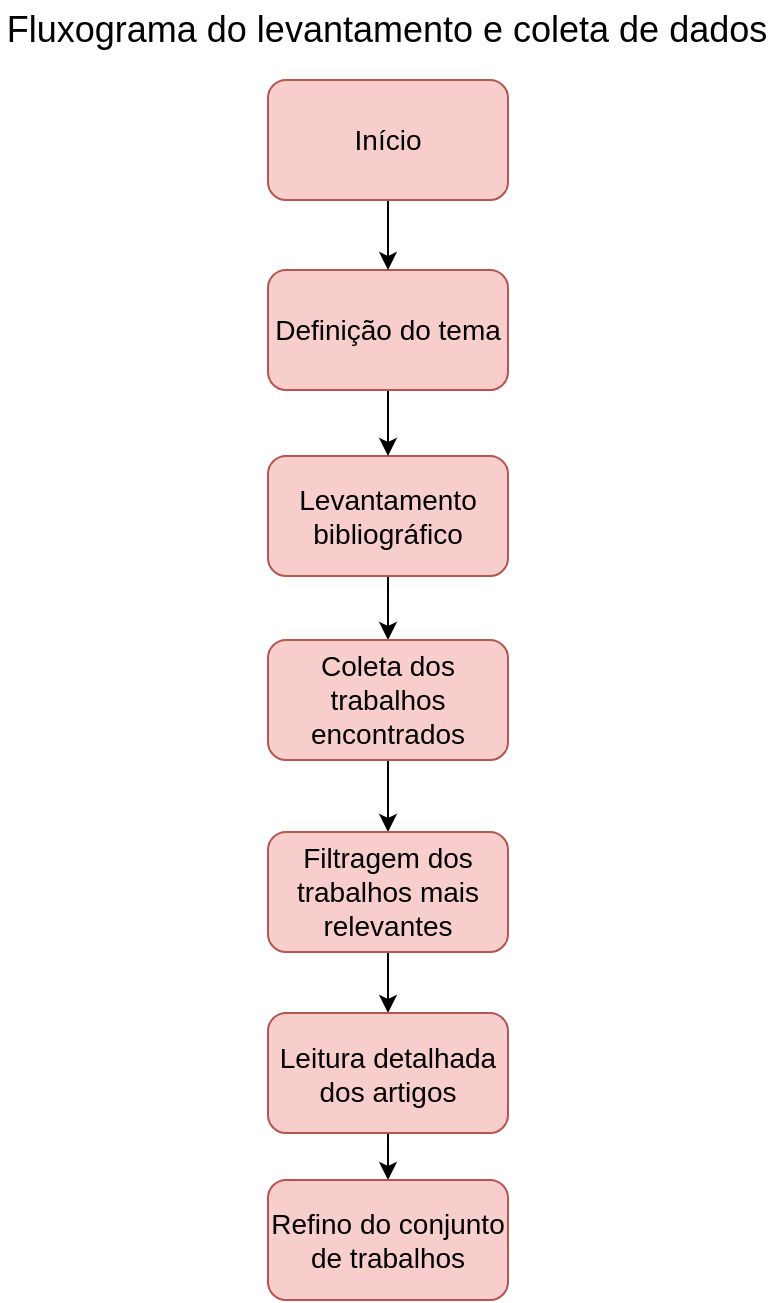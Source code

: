 <mxfile version="26.2.10">
  <diagram name="Page-1" id="c7558073-3199-34d8-9f00-42111426c3f3">
    <mxGraphModel dx="1332" dy="729" grid="1" gridSize="10" guides="1" tooltips="1" connect="1" arrows="1" fold="1" page="1" pageScale="1" pageWidth="826" pageHeight="1169" background="none" math="0" shadow="0">
      <root>
        <mxCell id="0" />
        <mxCell id="1" parent="0" />
        <mxCell id="NErnlqf0GAWsiSf0F0_Z-100" value="" style="edgeStyle=orthogonalEdgeStyle;rounded=0;orthogonalLoop=1;jettySize=auto;html=1;" edge="1" parent="1" source="NErnlqf0GAWsiSf0F0_Z-97" target="NErnlqf0GAWsiSf0F0_Z-99">
          <mxGeometry relative="1" as="geometry" />
        </mxCell>
        <mxCell id="NErnlqf0GAWsiSf0F0_Z-97" value="&lt;font style=&quot;font-size: 14px;&quot;&gt;Levantamento bibliográfico&lt;/font&gt;" style="rounded=1;whiteSpace=wrap;html=1;fillColor=#f8cecc;strokeColor=#b85450;" vertex="1" parent="1">
          <mxGeometry x="353" y="248" width="120" height="60" as="geometry" />
        </mxCell>
        <mxCell id="NErnlqf0GAWsiSf0F0_Z-102" value="" style="edgeStyle=orthogonalEdgeStyle;rounded=0;orthogonalLoop=1;jettySize=auto;html=1;" edge="1" parent="1" source="NErnlqf0GAWsiSf0F0_Z-99" target="NErnlqf0GAWsiSf0F0_Z-101">
          <mxGeometry relative="1" as="geometry" />
        </mxCell>
        <mxCell id="NErnlqf0GAWsiSf0F0_Z-99" value="&lt;font style=&quot;font-size: 14px;&quot;&gt;Coleta dos trabalhos encontrados&lt;/font&gt;" style="rounded=1;whiteSpace=wrap;html=1;fillColor=#f8cecc;strokeColor=#b85450;" vertex="1" parent="1">
          <mxGeometry x="353" y="340" width="120" height="60" as="geometry" />
        </mxCell>
        <mxCell id="NErnlqf0GAWsiSf0F0_Z-104" value="" style="edgeStyle=orthogonalEdgeStyle;rounded=0;orthogonalLoop=1;jettySize=auto;html=1;" edge="1" parent="1" source="NErnlqf0GAWsiSf0F0_Z-101" target="NErnlqf0GAWsiSf0F0_Z-103">
          <mxGeometry relative="1" as="geometry" />
        </mxCell>
        <mxCell id="NErnlqf0GAWsiSf0F0_Z-101" value="&lt;font style=&quot;font-size: 14px;&quot;&gt;Filtragem dos trabalhos mais relevantes&lt;/font&gt;" style="rounded=1;whiteSpace=wrap;html=1;fillColor=#f8cecc;strokeColor=#b85450;" vertex="1" parent="1">
          <mxGeometry x="353" y="436" width="120" height="60" as="geometry" />
        </mxCell>
        <mxCell id="NErnlqf0GAWsiSf0F0_Z-118" value="" style="edgeStyle=orthogonalEdgeStyle;rounded=0;orthogonalLoop=1;jettySize=auto;html=1;" edge="1" parent="1" source="NErnlqf0GAWsiSf0F0_Z-103" target="NErnlqf0GAWsiSf0F0_Z-117">
          <mxGeometry relative="1" as="geometry" />
        </mxCell>
        <mxCell id="NErnlqf0GAWsiSf0F0_Z-103" value="&lt;span style=&quot;font-size: 14px;&quot;&gt;Leitura detalhada dos artigos&lt;/span&gt;" style="rounded=1;whiteSpace=wrap;html=1;fillColor=#f8cecc;strokeColor=#b85450;" vertex="1" parent="1">
          <mxGeometry x="353" y="526.5" width="120" height="60" as="geometry" />
        </mxCell>
        <mxCell id="NErnlqf0GAWsiSf0F0_Z-105" value="&lt;font style=&quot;font-size: 18px;&quot;&gt;Fluxograma do levantamento e coleta de dados&lt;/font&gt;" style="text;html=1;align=center;verticalAlign=middle;whiteSpace=wrap;rounded=0;" vertex="1" parent="1">
          <mxGeometry x="219" y="20" width="387" height="30" as="geometry" />
        </mxCell>
        <mxCell id="NErnlqf0GAWsiSf0F0_Z-114" value="" style="edgeStyle=orthogonalEdgeStyle;rounded=0;orthogonalLoop=1;jettySize=auto;html=1;" edge="1" parent="1" source="NErnlqf0GAWsiSf0F0_Z-113" target="NErnlqf0GAWsiSf0F0_Z-97">
          <mxGeometry relative="1" as="geometry" />
        </mxCell>
        <mxCell id="NErnlqf0GAWsiSf0F0_Z-113" value="&lt;font style=&quot;font-size: 14px;&quot;&gt;Definição do tema&lt;/font&gt;" style="rounded=1;whiteSpace=wrap;html=1;fillColor=#f8cecc;strokeColor=#b85450;" vertex="1" parent="1">
          <mxGeometry x="353" y="155" width="120" height="60" as="geometry" />
        </mxCell>
        <mxCell id="NErnlqf0GAWsiSf0F0_Z-116" style="edgeStyle=orthogonalEdgeStyle;rounded=0;orthogonalLoop=1;jettySize=auto;html=1;" edge="1" parent="1" source="NErnlqf0GAWsiSf0F0_Z-115" target="NErnlqf0GAWsiSf0F0_Z-113">
          <mxGeometry relative="1" as="geometry" />
        </mxCell>
        <mxCell id="NErnlqf0GAWsiSf0F0_Z-115" value="&lt;font style=&quot;font-size: 14px;&quot;&gt;Início&lt;/font&gt;" style="rounded=1;whiteSpace=wrap;html=1;fillColor=#f8cecc;strokeColor=#b85450;" vertex="1" parent="1">
          <mxGeometry x="353" y="60" width="120" height="60" as="geometry" />
        </mxCell>
        <mxCell id="NErnlqf0GAWsiSf0F0_Z-117" value="&lt;span style=&quot;font-size: 14px;&quot;&gt;Refino do conjunto de trabalhos&lt;/span&gt;" style="rounded=1;whiteSpace=wrap;html=1;fillColor=#f8cecc;strokeColor=#b85450;" vertex="1" parent="1">
          <mxGeometry x="353" y="610" width="120" height="60" as="geometry" />
        </mxCell>
      </root>
    </mxGraphModel>
  </diagram>
</mxfile>
